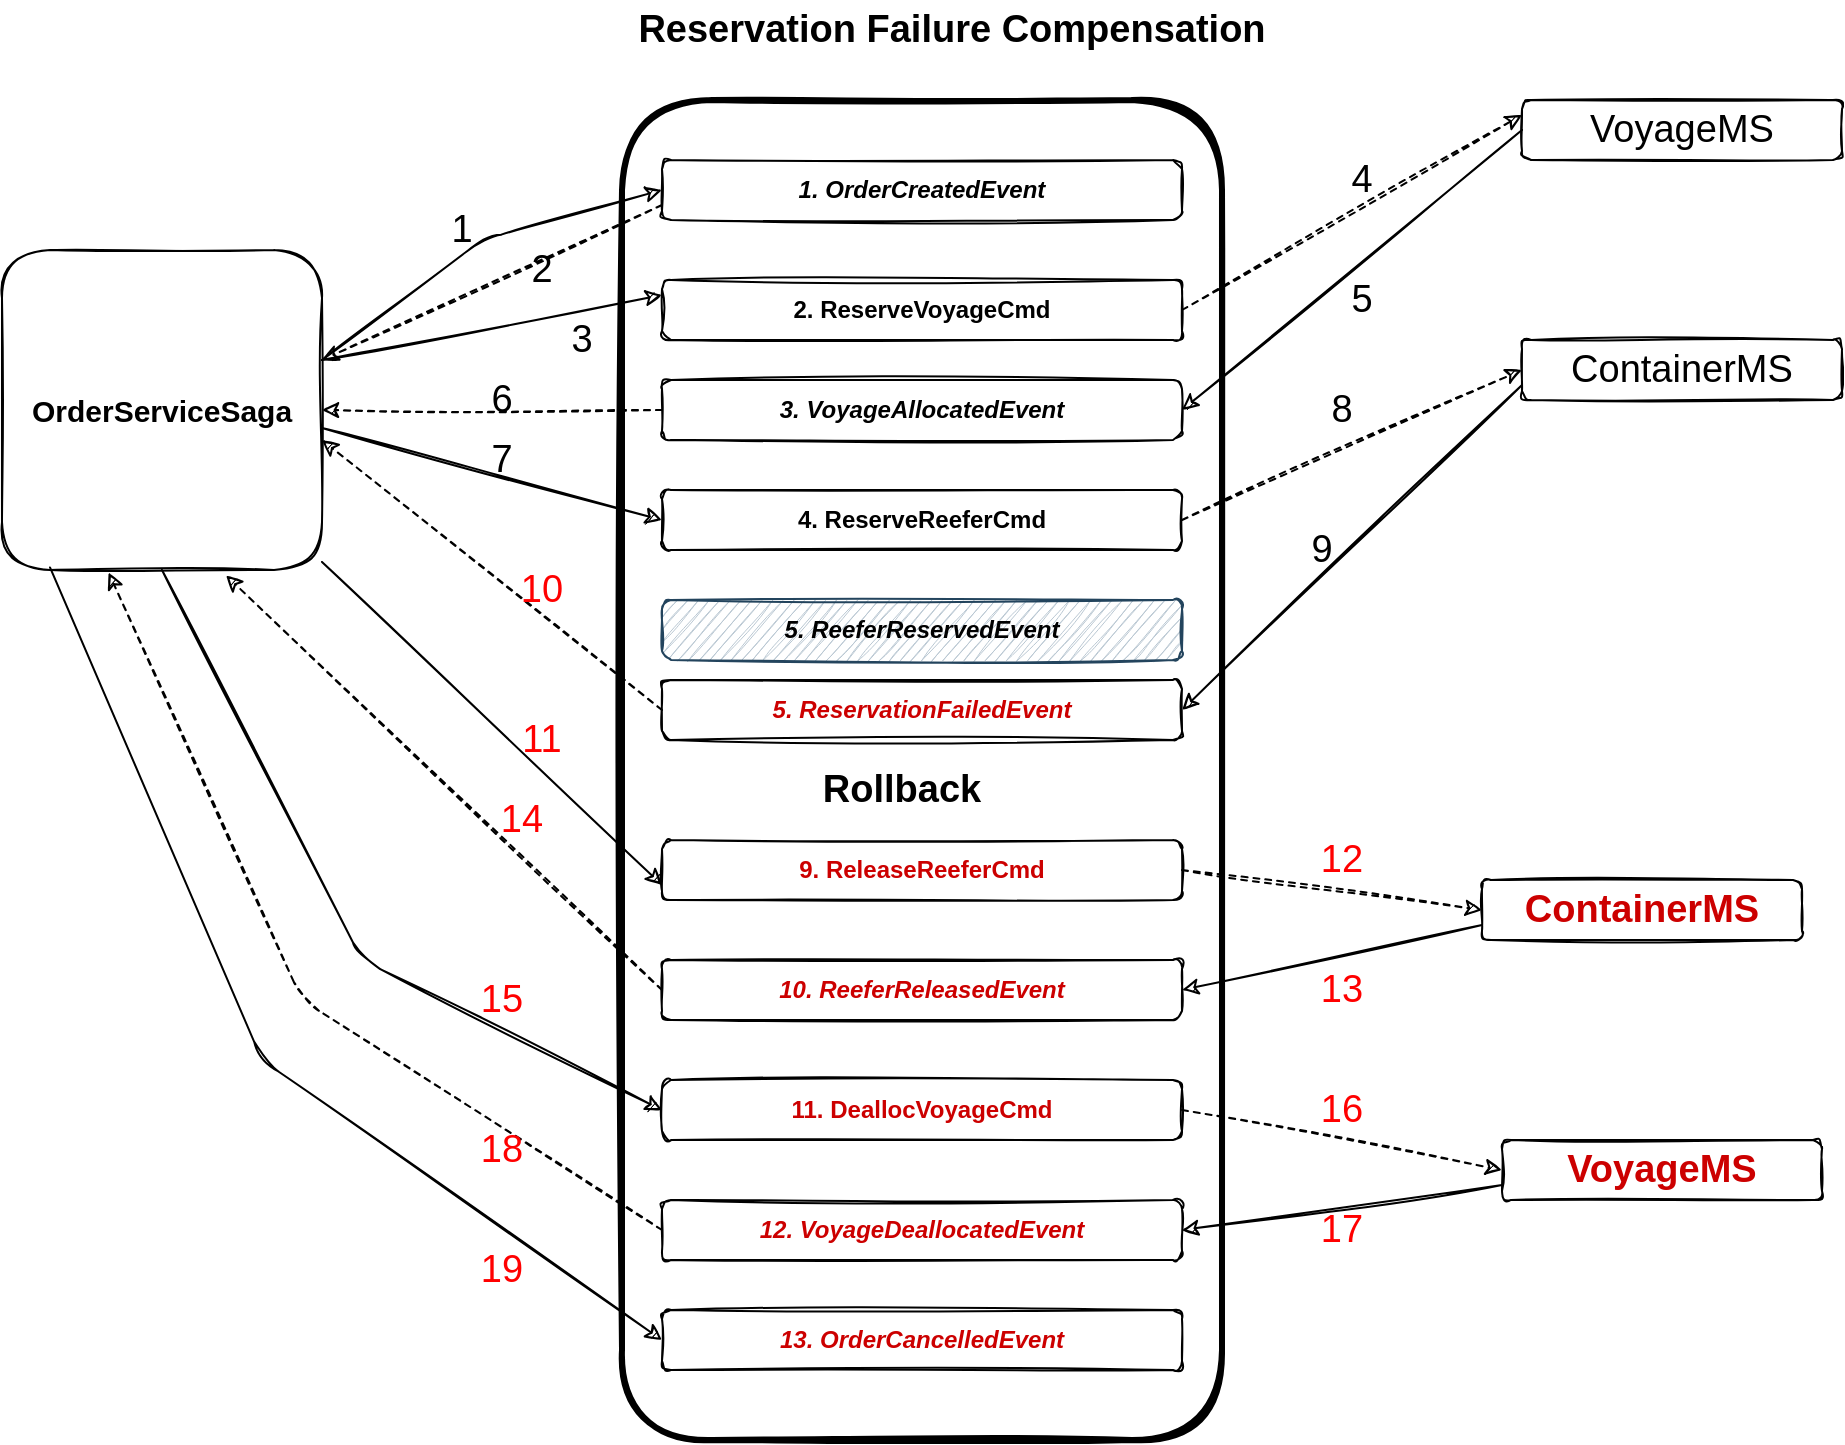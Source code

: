 <mxfile version="18.0.4" type="device"><diagram id="826VPpWqNZ8Hza4WHndU" name="Page-1"><mxGraphModel dx="1092" dy="808" grid="1" gridSize="10" guides="1" tooltips="1" connect="1" arrows="1" fold="1" page="1" pageScale="1" pageWidth="1100" pageHeight="1700" math="0" shadow="0"><root><mxCell id="0"/><mxCell id="1" parent="0"/><mxCell id="cwUZ9Wj_zchIhk9BmzC8-59" value="&lt;span style=&quot;font-size: 19px;&quot;&gt;&lt;b&gt;Reservation Failure Compensation&lt;/b&gt;&lt;/span&gt;" style="text;html=1;strokeColor=none;fillColor=none;align=center;verticalAlign=middle;whiteSpace=wrap;rounded=0;sketch=1;" parent="1" vertex="1"><mxGeometry x="400" y="620" width="330" height="30" as="geometry"/></mxCell><mxCell id="cwUZ9Wj_zchIhk9BmzC8-60" value="" style="rounded=1;whiteSpace=wrap;html=1;sketch=1;strokeWidth=3;" parent="1" vertex="1"><mxGeometry x="400" y="670" width="300" height="670" as="geometry"/></mxCell><mxCell id="cwUZ9Wj_zchIhk9BmzC8-61" value="" style="whiteSpace=wrap;html=1;aspect=fixed;rounded=1;sketch=1;" parent="1" vertex="1"><mxGeometry x="90" y="745" width="160" height="160" as="geometry"/></mxCell><mxCell id="cwUZ9Wj_zchIhk9BmzC8-62" value="&lt;b&gt;&lt;font style=&quot;font-size: 15px;&quot;&gt;OrderServiceSaga&lt;/font&gt;&lt;/b&gt;" style="text;html=1;strokeColor=none;fillColor=none;align=center;verticalAlign=middle;whiteSpace=wrap;rounded=0;sketch=1;" parent="1" vertex="1"><mxGeometry x="140" y="810" width="60" height="30" as="geometry"/></mxCell><mxCell id="cwUZ9Wj_zchIhk9BmzC8-63" value="&lt;span style=&quot;&quot;&gt;1. &lt;/span&gt;&lt;span style=&quot;&quot;&gt;OrderCreatedEvent&lt;/span&gt;" style="rounded=1;whiteSpace=wrap;html=1;sketch=1;fontStyle=3" parent="1" vertex="1"><mxGeometry x="420" y="700" width="260" height="30" as="geometry"/></mxCell><mxCell id="cwUZ9Wj_zchIhk9BmzC8-64" value="&lt;span style=&quot;&quot;&gt;3. &lt;/span&gt;&lt;span style=&quot;&quot;&gt;VoyageAllocatedEven&lt;/span&gt;&lt;span style=&quot;&quot;&gt;t&lt;/span&gt;" style="rounded=1;whiteSpace=wrap;html=1;sketch=1;fontStyle=3" parent="1" vertex="1"><mxGeometry x="420" y="810" width="260" height="30" as="geometry"/></mxCell><mxCell id="cwUZ9Wj_zchIhk9BmzC8-65" value="5.&amp;nbsp;&lt;span style=&quot;&quot;&gt;ReeferReservedEvent&lt;/span&gt;" style="rounded=1;whiteSpace=wrap;html=1;sketch=1;fontStyle=3;fillStyle=hachure;fillColor=#bac8d3;strokeColor=#23445d;" parent="1" vertex="1"><mxGeometry x="420" y="920" width="260" height="30" as="geometry"/></mxCell><mxCell id="cwUZ9Wj_zchIhk9BmzC8-67" value="" style="endArrow=classic;html=1;rounded=1;sketch=1;entryX=0;entryY=0.5;entryDx=0;entryDy=0;" parent="1" target="cwUZ9Wj_zchIhk9BmzC8-63" edge="1"><mxGeometry width="50" height="50" relative="1" as="geometry"><mxPoint x="250" y="800" as="sourcePoint"/><mxPoint x="300" y="750" as="targetPoint"/><Array as="points"><mxPoint x="330" y="740"/></Array></mxGeometry></mxCell><mxCell id="cwUZ9Wj_zchIhk9BmzC8-70" value="VoyageMS" style="rounded=1;whiteSpace=wrap;html=1;sketch=1;fontSize=19;" parent="1" vertex="1"><mxGeometry x="850" y="670" width="160" height="30" as="geometry"/></mxCell><mxCell id="cwUZ9Wj_zchIhk9BmzC8-71" value="ContainerMS" style="rounded=1;whiteSpace=wrap;html=1;sketch=1;fontSize=19;" parent="1" vertex="1"><mxGeometry x="850" y="790" width="160" height="30" as="geometry"/></mxCell><mxCell id="cwUZ9Wj_zchIhk9BmzC8-73" value="" style="endArrow=classic;html=1;rounded=1;sketch=1;fontSize=19;entryX=0;entryY=0.75;entryDx=0;entryDy=0;dashed=1;exitX=0;exitY=0.75;exitDx=0;exitDy=0;" parent="1" source="cwUZ9Wj_zchIhk9BmzC8-63" edge="1"><mxGeometry width="50" height="50" relative="1" as="geometry"><mxPoint x="570" y="870" as="sourcePoint"/><mxPoint x="250" y="800" as="targetPoint"/></mxGeometry></mxCell><mxCell id="cwUZ9Wj_zchIhk9BmzC8-74" value="1" style="text;html=1;strokeColor=none;fillColor=none;align=center;verticalAlign=middle;whiteSpace=wrap;rounded=0;sketch=1;fontSize=19;" parent="1" vertex="1"><mxGeometry x="300" y="725" width="40" height="20" as="geometry"/></mxCell><mxCell id="cwUZ9Wj_zchIhk9BmzC8-75" value="2" style="text;html=1;strokeColor=none;fillColor=none;align=center;verticalAlign=middle;whiteSpace=wrap;rounded=0;sketch=1;fontSize=19;" parent="1" vertex="1"><mxGeometry x="340" y="745" width="40" height="20" as="geometry"/></mxCell><mxCell id="cwUZ9Wj_zchIhk9BmzC8-76" value="" style="endArrow=classic;html=1;rounded=1;dashed=1;sketch=1;fontSize=19;exitX=1;exitY=0.5;exitDx=0;exitDy=0;entryX=0;entryY=0.25;entryDx=0;entryDy=0;" parent="1" source="cwUZ9Wj_zchIhk9BmzC8-78" target="cwUZ9Wj_zchIhk9BmzC8-70" edge="1"><mxGeometry width="50" height="50" relative="1" as="geometry"><mxPoint x="780" y="750" as="sourcePoint"/><mxPoint x="830" y="700" as="targetPoint"/></mxGeometry></mxCell><mxCell id="cwUZ9Wj_zchIhk9BmzC8-77" value="" style="endArrow=classic;html=1;rounded=1;sketch=1;fontSize=19;entryX=1;entryY=0.5;entryDx=0;entryDy=0;exitX=0;exitY=0.5;exitDx=0;exitDy=0;" parent="1" source="cwUZ9Wj_zchIhk9BmzC8-70" target="cwUZ9Wj_zchIhk9BmzC8-64" edge="1"><mxGeometry width="50" height="50" relative="1" as="geometry"><mxPoint x="810" y="730" as="sourcePoint"/><mxPoint x="760" y="780" as="targetPoint"/></mxGeometry></mxCell><mxCell id="cwUZ9Wj_zchIhk9BmzC8-78" value="&lt;span style=&quot;&quot;&gt;2. ReserveVoyageCmd&lt;/span&gt;" style="rounded=1;whiteSpace=wrap;html=1;sketch=1;fontStyle=1" parent="1" vertex="1"><mxGeometry x="420" y="760" width="260" height="30" as="geometry"/></mxCell><mxCell id="cwUZ9Wj_zchIhk9BmzC8-79" value="" style="endArrow=classic;html=1;rounded=1;sketch=1;fontSize=19;entryX=0;entryY=0.25;entryDx=0;entryDy=0;" parent="1" target="cwUZ9Wj_zchIhk9BmzC8-78" edge="1"><mxGeometry width="50" height="50" relative="1" as="geometry"><mxPoint x="250" y="800" as="sourcePoint"/><mxPoint x="360" y="820" as="targetPoint"/></mxGeometry></mxCell><mxCell id="cwUZ9Wj_zchIhk9BmzC8-80" value="" style="endArrow=classic;html=1;rounded=1;dashed=1;sketch=1;fontSize=19;exitX=0;exitY=0.5;exitDx=0;exitDy=0;entryX=1;entryY=0.5;entryDx=0;entryDy=0;" parent="1" source="cwUZ9Wj_zchIhk9BmzC8-64" target="cwUZ9Wj_zchIhk9BmzC8-61" edge="1"><mxGeometry width="50" height="50" relative="1" as="geometry"><mxPoint x="420" y="726.25" as="sourcePoint"/><mxPoint x="250" y="823.75" as="targetPoint"/></mxGeometry></mxCell><mxCell id="cwUZ9Wj_zchIhk9BmzC8-81" value="3" style="text;html=1;strokeColor=none;fillColor=none;align=center;verticalAlign=middle;whiteSpace=wrap;rounded=0;sketch=1;fontSize=19;" parent="1" vertex="1"><mxGeometry x="360" y="780" width="40" height="20" as="geometry"/></mxCell><mxCell id="cwUZ9Wj_zchIhk9BmzC8-82" value="4" style="text;html=1;strokeColor=none;fillColor=none;align=center;verticalAlign=middle;whiteSpace=wrap;rounded=0;sketch=1;fontSize=19;" parent="1" vertex="1"><mxGeometry x="750" y="700" width="40" height="20" as="geometry"/></mxCell><mxCell id="cwUZ9Wj_zchIhk9BmzC8-83" value="5" style="text;html=1;strokeColor=none;fillColor=none;align=center;verticalAlign=middle;whiteSpace=wrap;rounded=0;sketch=1;fontSize=19;" parent="1" vertex="1"><mxGeometry x="750" y="760" width="40" height="20" as="geometry"/></mxCell><mxCell id="cwUZ9Wj_zchIhk9BmzC8-84" value="6" style="text;html=1;strokeColor=none;fillColor=none;align=center;verticalAlign=middle;whiteSpace=wrap;rounded=0;sketch=1;fontSize=19;" parent="1" vertex="1"><mxGeometry x="320" y="810" width="40" height="20" as="geometry"/></mxCell><mxCell id="cwUZ9Wj_zchIhk9BmzC8-85" value="&lt;span style=&quot;&quot;&gt;4. ReserveReeferCmd&lt;/span&gt;" style="rounded=1;whiteSpace=wrap;html=1;sketch=1;fontStyle=1" parent="1" vertex="1"><mxGeometry x="420" y="865" width="260" height="30" as="geometry"/></mxCell><mxCell id="cwUZ9Wj_zchIhk9BmzC8-86" value="" style="endArrow=classic;html=1;rounded=1;sketch=1;entryX=0;entryY=0.5;entryDx=0;entryDy=0;exitX=1;exitY=0.556;exitDx=0;exitDy=0;exitPerimeter=0;" parent="1" target="cwUZ9Wj_zchIhk9BmzC8-85" edge="1" source="cwUZ9Wj_zchIhk9BmzC8-61"><mxGeometry width="50" height="50" relative="1" as="geometry"><mxPoint x="263.96" y="809" as="sourcePoint"/><mxPoint x="430" y="945" as="targetPoint"/></mxGeometry></mxCell><mxCell id="cwUZ9Wj_zchIhk9BmzC8-87" value="7" style="text;html=1;strokeColor=none;fillColor=none;align=center;verticalAlign=middle;whiteSpace=wrap;rounded=0;sketch=1;fontSize=19;" parent="1" vertex="1"><mxGeometry x="320" y="840" width="40" height="20" as="geometry"/></mxCell><mxCell id="cwUZ9Wj_zchIhk9BmzC8-88" value="" style="endArrow=classic;html=1;rounded=1;dashed=1;sketch=1;fontSize=19;exitX=1;exitY=0.5;exitDx=0;exitDy=0;entryX=0;entryY=0.5;entryDx=0;entryDy=0;" parent="1" source="cwUZ9Wj_zchIhk9BmzC8-85" target="cwUZ9Wj_zchIhk9BmzC8-71" edge="1"><mxGeometry width="50" height="50" relative="1" as="geometry"><mxPoint x="690" y="785" as="sourcePoint"/><mxPoint x="860" y="687.5" as="targetPoint"/></mxGeometry></mxCell><mxCell id="cwUZ9Wj_zchIhk9BmzC8-89" value="8" style="text;html=1;strokeColor=none;fillColor=none;align=center;verticalAlign=middle;whiteSpace=wrap;rounded=0;sketch=1;fontSize=19;" parent="1" vertex="1"><mxGeometry x="740" y="815" width="40" height="20" as="geometry"/></mxCell><mxCell id="cwUZ9Wj_zchIhk9BmzC8-91" value="9" style="text;html=1;strokeColor=none;fillColor=none;align=center;verticalAlign=middle;whiteSpace=wrap;rounded=0;sketch=1;fontSize=19;" parent="1" vertex="1"><mxGeometry x="730" y="885" width="40" height="20" as="geometry"/></mxCell><mxCell id="cwUZ9Wj_zchIhk9BmzC8-96" value="" style="endArrow=classic;html=1;rounded=1;sketch=1;fontSize=19;exitX=0;exitY=0.75;exitDx=0;exitDy=0;entryX=1;entryY=0.5;entryDx=0;entryDy=0;" parent="1" source="cwUZ9Wj_zchIhk9BmzC8-71" target="cwUZ9Wj_zchIhk9BmzC8-132" edge="1"><mxGeometry width="50" height="50" relative="1" as="geometry"><mxPoint x="860" y="695" as="sourcePoint"/><mxPoint x="690" y="835" as="targetPoint"/></mxGeometry></mxCell><mxCell id="cwUZ9Wj_zchIhk9BmzC8-101" value="&lt;b&gt;&lt;font style=&quot;font-size: 19px;&quot;&gt;Rollback&lt;/font&gt;&lt;/b&gt;" style="text;html=1;strokeColor=none;fillColor=none;align=center;verticalAlign=middle;whiteSpace=wrap;rounded=0;sketch=1;" parent="1" vertex="1"><mxGeometry x="510" y="1000" width="60" height="30" as="geometry"/></mxCell><mxCell id="cwUZ9Wj_zchIhk9BmzC8-104" value="&lt;b&gt;9. ReleaseReeferCmd&lt;/b&gt;" style="rounded=1;whiteSpace=wrap;html=1;sketch=1;align=center;fontColor=#CC0000;" parent="1" vertex="1"><mxGeometry x="420" y="1040" width="260" height="30" as="geometry"/></mxCell><mxCell id="cwUZ9Wj_zchIhk9BmzC8-105" value="" style="endArrow=classic;html=1;rounded=1;sketch=1;entryX=0;entryY=0.75;entryDx=0;entryDy=0;fontColor=#CC0000;" parent="1" source="cwUZ9Wj_zchIhk9BmzC8-61" target="cwUZ9Wj_zchIhk9BmzC8-104" edge="1"><mxGeometry width="50" height="50" relative="1" as="geometry"><mxPoint x="260" y="815" as="sourcePoint"/><mxPoint x="430" y="995" as="targetPoint"/></mxGeometry></mxCell><mxCell id="cwUZ9Wj_zchIhk9BmzC8-106" value="ContainerMS" style="rounded=1;whiteSpace=wrap;html=1;sketch=1;fontSize=19;fontColor=#CC0000;fontStyle=1" parent="1" vertex="1"><mxGeometry x="830" y="1060" width="160" height="30" as="geometry"/></mxCell><mxCell id="cwUZ9Wj_zchIhk9BmzC8-107" value="" style="endArrow=classic;html=1;rounded=1;dashed=1;sketch=1;fontSize=19;entryX=0;entryY=0.5;entryDx=0;entryDy=0;exitX=1;exitY=0.5;exitDx=0;exitDy=0;" parent="1" source="cwUZ9Wj_zchIhk9BmzC8-104" target="cwUZ9Wj_zchIhk9BmzC8-106" edge="1"><mxGeometry width="50" height="50" relative="1" as="geometry"><mxPoint x="690" y="995" as="sourcePoint"/><mxPoint x="860" y="935" as="targetPoint"/></mxGeometry></mxCell><mxCell id="cwUZ9Wj_zchIhk9BmzC8-108" value="&lt;b&gt;10. ReeferReleasedEvent&lt;/b&gt;" style="rounded=1;whiteSpace=wrap;html=1;sketch=1;align=center;fontColor=#CC0000;fontStyle=2" parent="1" vertex="1"><mxGeometry x="420" y="1100" width="260" height="30" as="geometry"/></mxCell><mxCell id="cwUZ9Wj_zchIhk9BmzC8-109" value="" style="endArrow=classic;html=1;rounded=1;sketch=1;fontSize=19;entryX=1;entryY=0.5;entryDx=0;entryDy=0;exitX=0;exitY=0.75;exitDx=0;exitDy=0;fontColor=#CC0000;labelBackgroundColor=#CC0000;startArrow=none;" parent="1" source="cwUZ9Wj_zchIhk9BmzC8-106" target="cwUZ9Wj_zchIhk9BmzC8-108" edge="1"><mxGeometry width="50" height="50" relative="1" as="geometry"><mxPoint x="760" y="1105" as="sourcePoint"/><mxPoint x="690" y="1105" as="targetPoint"/></mxGeometry></mxCell><mxCell id="cwUZ9Wj_zchIhk9BmzC8-110" value="" style="endArrow=classic;html=1;rounded=1;dashed=1;sketch=1;fontSize=19;exitX=0;exitY=0.5;exitDx=0;exitDy=0;entryX=0.7;entryY=1.017;entryDx=0;entryDy=0;entryPerimeter=0;" parent="1" source="cwUZ9Wj_zchIhk9BmzC8-108" target="cwUZ9Wj_zchIhk9BmzC8-61" edge="1"><mxGeometry width="50" height="50" relative="1" as="geometry"><mxPoint x="430" y="1097.5" as="sourcePoint"/><mxPoint x="260" y="875" as="targetPoint"/></mxGeometry></mxCell><mxCell id="cwUZ9Wj_zchIhk9BmzC8-112" value="&lt;b&gt;11. DeallocVoyageCmd&lt;/b&gt;" style="rounded=1;whiteSpace=wrap;html=1;sketch=1;align=center;fontColor=#CC0000;" parent="1" vertex="1"><mxGeometry x="420" y="1160" width="260" height="30" as="geometry"/></mxCell><mxCell id="cwUZ9Wj_zchIhk9BmzC8-113" value="" style="endArrow=classic;html=1;rounded=1;sketch=1;entryX=0;entryY=0.5;entryDx=0;entryDy=0;exitX=0.5;exitY=1;exitDx=0;exitDy=0;" parent="1" source="cwUZ9Wj_zchIhk9BmzC8-61" target="cwUZ9Wj_zchIhk9BmzC8-112" edge="1"><mxGeometry width="50" height="50" relative="1" as="geometry"><mxPoint x="260" y="815" as="sourcePoint"/><mxPoint x="430" y="995" as="targetPoint"/><Array as="points"><mxPoint x="270" y="1100"/></Array></mxGeometry></mxCell><mxCell id="cwUZ9Wj_zchIhk9BmzC8-114" value="VoyageMS" style="rounded=1;whiteSpace=wrap;html=1;sketch=1;fontSize=19;fontStyle=1;fontColor=#CC0000;" parent="1" vertex="1"><mxGeometry x="840" y="1190" width="160" height="30" as="geometry"/></mxCell><mxCell id="cwUZ9Wj_zchIhk9BmzC8-115" value="" style="endArrow=classic;html=1;rounded=1;dashed=1;sketch=1;fontSize=19;exitX=1;exitY=0.5;exitDx=0;exitDy=0;entryX=0;entryY=0.5;entryDx=0;entryDy=0;" parent="1" source="cwUZ9Wj_zchIhk9BmzC8-112" target="cwUZ9Wj_zchIhk9BmzC8-114" edge="1"><mxGeometry width="50" height="50" relative="1" as="geometry"><mxPoint x="690" y="890" as="sourcePoint"/><mxPoint x="860" y="815" as="targetPoint"/></mxGeometry></mxCell><mxCell id="cwUZ9Wj_zchIhk9BmzC8-116" value="&lt;b&gt;12. VoyageDeallocatedEvent&lt;/b&gt;" style="rounded=1;whiteSpace=wrap;html=1;sketch=1;align=center;fontColor=#CC0000;fontStyle=2" parent="1" vertex="1"><mxGeometry x="420" y="1220" width="260" height="30" as="geometry"/></mxCell><mxCell id="cwUZ9Wj_zchIhk9BmzC8-117" value="" style="endArrow=classic;html=1;rounded=1;sketch=1;fontSize=19;entryX=1;entryY=0.5;entryDx=0;entryDy=0;exitX=0;exitY=0.75;exitDx=0;exitDy=0;fontColor=#CC0000;labelBackgroundColor=#CC0000;" parent="1" source="cwUZ9Wj_zchIhk9BmzC8-114" target="cwUZ9Wj_zchIhk9BmzC8-116" edge="1"><mxGeometry width="50" height="50" relative="1" as="geometry"><mxPoint x="840" y="1162.5" as="sourcePoint"/><mxPoint x="690" y="1205" as="targetPoint"/></mxGeometry></mxCell><mxCell id="cwUZ9Wj_zchIhk9BmzC8-118" value="" style="endArrow=classic;html=1;rounded=1;dashed=1;sketch=1;fontSize=19;exitX=0;exitY=0.5;exitDx=0;exitDy=0;entryX=0.333;entryY=1.008;entryDx=0;entryDy=0;entryPerimeter=0;" parent="1" source="cwUZ9Wj_zchIhk9BmzC8-116" target="cwUZ9Wj_zchIhk9BmzC8-61" edge="1"><mxGeometry width="50" height="50" relative="1" as="geometry"><mxPoint x="430" y="1205" as="sourcePoint"/><mxPoint x="224" y="877.04" as="targetPoint"/><Array as="points"><mxPoint x="240" y="1120"/></Array></mxGeometry></mxCell><mxCell id="cwUZ9Wj_zchIhk9BmzC8-119" value="&lt;b&gt;13. OrderCancelledEvent&lt;/b&gt;" style="rounded=1;whiteSpace=wrap;html=1;sketch=1;align=center;fontColor=#CC0000;fontStyle=2" parent="1" vertex="1"><mxGeometry x="420" y="1275" width="260" height="30" as="geometry"/></mxCell><mxCell id="cwUZ9Wj_zchIhk9BmzC8-120" value="" style="endArrow=classic;html=1;rounded=1;sketch=1;entryX=0;entryY=0.5;entryDx=0;entryDy=0;exitX=0.15;exitY=0.992;exitDx=0;exitDy=0;exitPerimeter=0;" parent="1" source="cwUZ9Wj_zchIhk9BmzC8-61" target="cwUZ9Wj_zchIhk9BmzC8-119" edge="1"><mxGeometry width="50" height="50" relative="1" as="geometry"><mxPoint x="200" y="875" as="sourcePoint"/><mxPoint x="430" y="1255" as="targetPoint"/><Array as="points"><mxPoint x="220" y="1150"/></Array></mxGeometry></mxCell><mxCell id="cwUZ9Wj_zchIhk9BmzC8-122" value="14" style="text;html=1;strokeColor=none;fillColor=none;align=center;verticalAlign=middle;whiteSpace=wrap;rounded=0;sketch=1;fontSize=19;fontColor=#FF0000;" parent="1" vertex="1"><mxGeometry x="330" y="1020" width="40" height="20" as="geometry"/></mxCell><mxCell id="cwUZ9Wj_zchIhk9BmzC8-124" value="16" style="text;html=1;strokeColor=none;fillColor=none;align=center;verticalAlign=middle;whiteSpace=wrap;rounded=0;sketch=1;fontSize=19;fontColor=#FF0000;" parent="1" vertex="1"><mxGeometry x="740" y="1165" width="40" height="20" as="geometry"/></mxCell><mxCell id="cwUZ9Wj_zchIhk9BmzC8-125" value="15" style="text;html=1;strokeColor=none;fillColor=none;align=center;verticalAlign=middle;whiteSpace=wrap;rounded=0;sketch=1;fontSize=19;fontColor=#FF0000;" parent="1" vertex="1"><mxGeometry x="320" y="1110" width="40" height="20" as="geometry"/></mxCell><mxCell id="cwUZ9Wj_zchIhk9BmzC8-127" value="17" style="text;html=1;strokeColor=none;fillColor=none;align=center;verticalAlign=middle;whiteSpace=wrap;rounded=0;sketch=1;fontSize=19;fontColor=#FF0000;" parent="1" vertex="1"><mxGeometry x="740" y="1225" width="40" height="20" as="geometry"/></mxCell><mxCell id="cwUZ9Wj_zchIhk9BmzC8-129" value="18" style="text;html=1;strokeColor=none;fillColor=none;align=center;verticalAlign=middle;whiteSpace=wrap;rounded=0;sketch=1;fontSize=19;fontColor=#FF0000;" parent="1" vertex="1"><mxGeometry x="320" y="1185" width="40" height="20" as="geometry"/></mxCell><mxCell id="cwUZ9Wj_zchIhk9BmzC8-130" value="19" style="text;html=1;strokeColor=none;fillColor=none;align=center;verticalAlign=middle;whiteSpace=wrap;rounded=0;sketch=1;fontSize=19;fontColor=#FF0000;" parent="1" vertex="1"><mxGeometry x="320" y="1245" width="40" height="20" as="geometry"/></mxCell><mxCell id="cwUZ9Wj_zchIhk9BmzC8-132" value="5.&amp;nbsp;&lt;span style=&quot;&quot;&gt;ReservationFailedEvent&lt;/span&gt;" style="rounded=1;whiteSpace=wrap;html=1;sketch=1;fontStyle=3;fontColor=#CC0000;" parent="1" vertex="1"><mxGeometry x="420" y="960" width="260" height="30" as="geometry"/></mxCell><mxCell id="cwUZ9Wj_zchIhk9BmzC8-133" value="" style="endArrow=classic;html=1;rounded=1;dashed=1;sketch=1;fontSize=19;exitX=0;exitY=0.5;exitDx=0;exitDy=0;entryX=1;entryY=0.594;entryDx=0;entryDy=0;entryPerimeter=0;" parent="1" source="cwUZ9Wj_zchIhk9BmzC8-132" target="cwUZ9Wj_zchIhk9BmzC8-61" edge="1"><mxGeometry width="50" height="50" relative="1" as="geometry"><mxPoint x="430" y="945" as="sourcePoint"/><mxPoint x="260" y="830" as="targetPoint"/></mxGeometry></mxCell><mxCell id="cwUZ9Wj_zchIhk9BmzC8-134" value="10" style="text;html=1;strokeColor=none;fillColor=none;align=center;verticalAlign=middle;whiteSpace=wrap;rounded=0;sketch=1;fontSize=19;fontColor=#FF0000;" parent="1" vertex="1"><mxGeometry x="340" y="905" width="40" height="20" as="geometry"/></mxCell><mxCell id="cwUZ9Wj_zchIhk9BmzC8-136" value="11" style="text;html=1;strokeColor=none;fillColor=none;align=center;verticalAlign=middle;whiteSpace=wrap;rounded=0;sketch=1;fontSize=19;fontColor=#FF0000;" parent="1" vertex="1"><mxGeometry x="340" y="980" width="40" height="20" as="geometry"/></mxCell><mxCell id="cwUZ9Wj_zchIhk9BmzC8-137" value="12" style="text;html=1;strokeColor=none;fillColor=none;align=center;verticalAlign=middle;whiteSpace=wrap;rounded=0;sketch=1;fontSize=19;fontColor=#FF0000;" parent="1" vertex="1"><mxGeometry x="740" y="1040" width="40" height="20" as="geometry"/></mxCell><mxCell id="cwUZ9Wj_zchIhk9BmzC8-140" value="13" style="text;html=1;strokeColor=none;fillColor=none;align=center;verticalAlign=middle;whiteSpace=wrap;rounded=0;sketch=1;fontSize=19;fontColor=#FF0000;" parent="1" vertex="1"><mxGeometry x="740" y="1105" width="40" height="20" as="geometry"/></mxCell></root></mxGraphModel></diagram></mxfile>